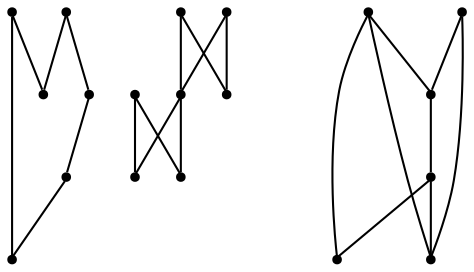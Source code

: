 graph {
  node [shape=point,comment="{\"directed\":false,\"doi\":\"10.1007/978-3-642-25878-7_2\",\"figure\":\"2\"}"]

  v0 [pos="1526.4171911695848,723.7537829318553"]
  v1 [pos="1526.4171911695848,867.3516563507008"]
  v2 [pos="1382.7235544794498,867.3516563507008"]
  v3 [pos="1382.72355447945,723.7537829318553"]
  v4 [pos="1454.5703728245176,651.9548462224326"]
  v5 [pos="1454.5703728245173,939.1505930601236"]
  v6 [pos="1239.0258454175796,795.552719641278"]
  v7 [pos="1167.179027072512,867.3516563507008"]
  v8 [pos="1310.8767361343826,723.7537829318553"]
  v9 [pos="1239.0258454175796,651.9548462224326"]
  v10 [pos="1239.0258454175796,939.1505930601236"]
  v11 [pos="1310.8767361343826,867.3516563507008"]
  v12 [pos="1167.179027072512,723.7537829318553"]
  v13 [pos="1095.3322087274446,723.7537829318553"]
  v14 [pos="951.6385561296077,867.3516563507008"]
  v15 [pos="1023.4853744746752,651.9548462224326"]
  v16 [pos="1095.3322087274446,867.3516563507008"]
  v17 [pos="1023.4853744746752,939.1505930601236"]
  v18 [pos="951.6385561296079,723.7537829318553"]

  v0 -- v1 [id="-1",pos="1526.4171911695848,723.7537829318553 1486.7354919315726,723.7537829318553 1454.5673185457158,755.9005817298264 1454.5673185457158,795.552719641278 1454.5673185457158,835.2048575527297 1486.7354919315726,867.3516563507008 1526.4171911695848,867.3516563507008"]
  v2 -- v3 [id="-2",pos="1382.7235544794498,867.3516563507008 1422.3991451598588,867.3516563507008 1454.5673185457158,835.2048575527297 1454.5673185457158,795.552719641278 1454.5673185457158,755.9005817298264 1422.3991451598588,723.7537829318553 1382.72355447945,723.7537829318553"]
  v14 -- v18 [id="-3",pos="951.6385561296077,867.3516563507008 951.6385561296079,723.7537829318553 951.6385561296079,723.7537829318553 951.6385561296079,723.7537829318553"]
  v18 -- v15 [id="-4",pos="951.6385561296079,723.7537829318553 1023.4853744746752,651.9548462224326 1023.4853744746752,651.9548462224326 1023.4853744746752,651.9548462224326"]
  v17 -- v16 [id="-5",pos="1023.4853744746752,939.1505930601236 1095.3322087274446,867.3516563507008 1095.3322087274446,867.3516563507008 1095.3322087274446,867.3516563507008"]
  v17 -- v14 [id="-6",pos="1023.4853744746752,939.1505930601236 951.6385561296077,867.3516563507008 951.6385561296077,867.3516563507008 951.6385561296077,867.3516563507008"]
  v13 -- v16 [id="-7",pos="1095.3322087274446,723.7537829318553 1095.3322087274446,867.3516563507008 1095.3322087274446,867.3516563507008 1095.3322087274446,867.3516563507008"]
  v13 -- v15 [id="-8",pos="1095.3322087274446,723.7537829318553 1023.4853744746752,651.9548462224326 1023.4853744746752,651.9548462224326 1023.4853744746752,651.9548462224326"]
  v13 -- v14 [id="-9",pos="1095.3322087274446,723.7537829318553 951.6385561296077,867.3516563507008 951.6385561296077,867.3516563507008 951.6385561296077,867.3516563507008"]
  v18 -- v16 [id="-10",pos="951.6385561296079,723.7537829318553 1095.3322087274446,867.3516563507008 1095.3322087274446,867.3516563507008 1095.3322087274446,867.3516563507008"]
  v0 -- v4 [id="-11",pos="1526.4171911695848,723.7537829318553 1454.5703728245176,651.9548462224326 1454.5703728245176,651.9548462224326 1454.5703728245176,651.9548462224326"]
  v5 -- v2 [id="-12",pos="1454.5703728245173,939.1505930601236 1382.7235544794498,867.3516563507008 1382.7235544794498,867.3516563507008 1382.7235544794498,867.3516563507008"]
  v5 -- v1 [id="-13",pos="1454.5703728245173,939.1505930601236 1526.4171911695848,867.3516563507008 1526.4171911695848,867.3516563507008 1526.4171911695848,867.3516563507008"]
  v12 -- v6 [id="-14",pos="1167.179027072512,723.7537829318553 1239.0258454175796,795.552719641278 1239.0258454175796,795.552719641278 1239.0258454175796,795.552719641278"]
  v6 -- v11 [id="-15",pos="1239.0258454175796,795.552719641278 1310.8767361343826,867.3516563507008 1310.8767361343826,867.3516563507008 1310.8767361343826,867.3516563507008"]
  v12 -- v9 [id="-16",pos="1167.179027072512,723.7537829318553 1239.0258454175796,651.9548462224326 1239.0258454175796,651.9548462224326 1239.0258454175796,651.9548462224326"]
  v10 -- v7 [id="-17",pos="1239.0258454175796,939.1505930601236 1167.179027072512,867.3516563507008 1167.179027072512,867.3516563507008 1167.179027072512,867.3516563507008"]
  v10 -- v11 [id="-18",pos="1239.0258454175796,939.1505930601236 1310.8767361343826,867.3516563507008 1310.8767361343826,867.3516563507008 1310.8767361343826,867.3516563507008"]
  v8 -- v9 [id="-19",pos="1310.8767361343826,723.7537829318553 1239.0258454175796,651.9548462224326 1239.0258454175796,651.9548462224326 1239.0258454175796,651.9548462224326"]
  v8 -- v6 [id="-20",pos="1310.8767361343826,723.7537829318553 1239.0258454175796,795.552719641278 1239.0258454175796,795.552719641278 1239.0258454175796,795.552719641278"]
  v6 -- v7 [id="-21",pos="1239.0258454175796,795.552719641278 1167.179027072512,867.3516563507008 1167.179027072512,867.3516563507008 1167.179027072512,867.3516563507008"]
  v3 -- v4 [id="-22",pos="1382.72355447945,723.7537829318553 1454.5703728245176,651.9548462224326 1454.5703728245176,651.9548462224326 1454.5703728245176,651.9548462224326"]
}